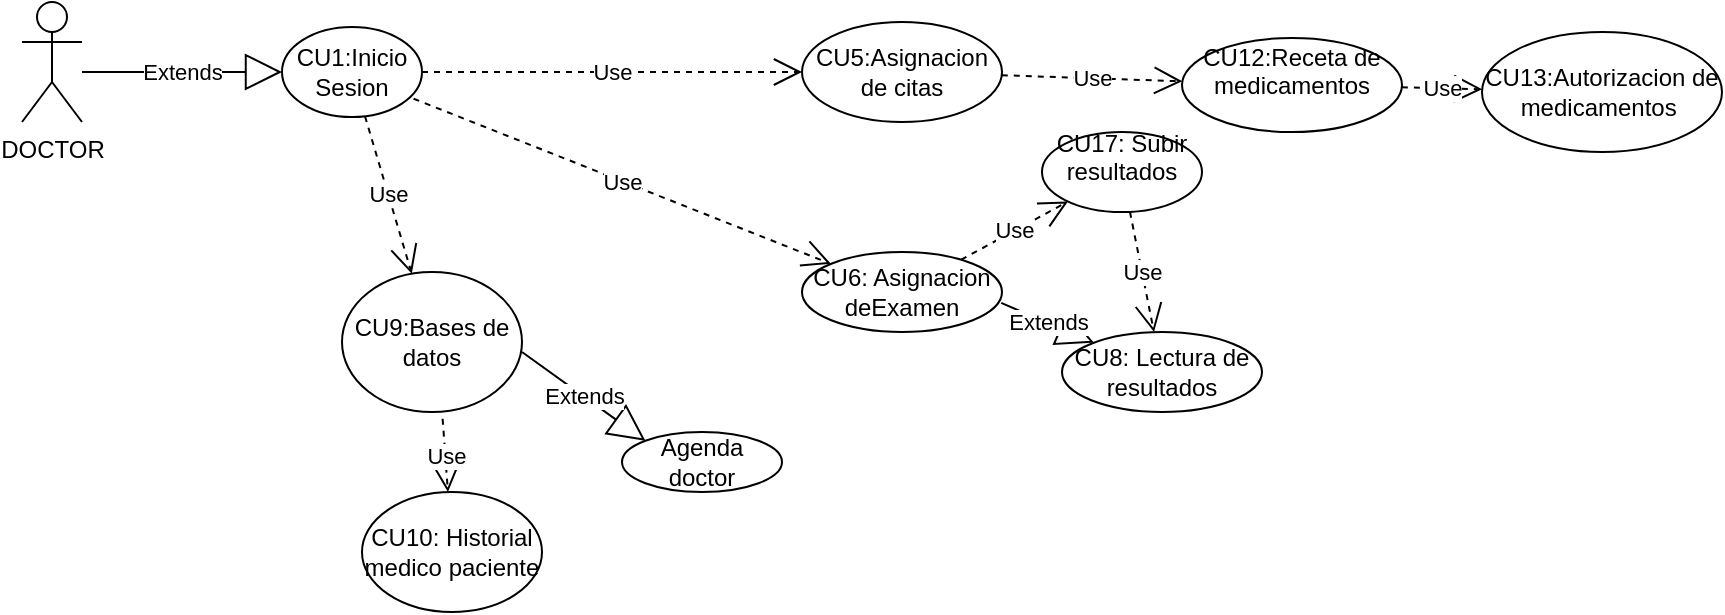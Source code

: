 <mxfile version="24.5.3" type="google">
  <diagram name="Doctor" id="FFYVuZrISYTFPhVnSGJh">
    <mxGraphModel grid="1" page="1" gridSize="10" guides="1" tooltips="1" connect="1" arrows="1" fold="1" pageScale="1" pageWidth="200000" pageHeight="200000" math="0" shadow="0">
      <root>
        <mxCell id="Q4glN3iVvKNpuo2n6neO-0" />
        <mxCell id="Q4glN3iVvKNpuo2n6neO-1" parent="Q4glN3iVvKNpuo2n6neO-0" />
        <mxCell id="Q4glN3iVvKNpuo2n6neO-2" value="&lt;font style=&quot;vertical-align: inherit;&quot;&gt;&lt;font style=&quot;vertical-align: inherit;&quot;&gt;DOCTOR&lt;/font&gt;&lt;/font&gt;" style="shape=umlActor;verticalLabelPosition=bottom;verticalAlign=top;html=1;" vertex="1" parent="Q4glN3iVvKNpuo2n6neO-1">
          <mxGeometry x="40" y="335" width="30" height="60" as="geometry" />
        </mxCell>
        <mxCell id="Q4glN3iVvKNpuo2n6neO-3" value="CU1:Inicio Sesion" style="ellipse;whiteSpace=wrap;html=1;" vertex="1" parent="Q4glN3iVvKNpuo2n6neO-1">
          <mxGeometry x="170" y="347.5" width="70" height="45" as="geometry" />
        </mxCell>
        <mxCell id="Q4glN3iVvKNpuo2n6neO-9" value="CU5:Asignacion de citas" style="ellipse;whiteSpace=wrap;html=1;" vertex="1" parent="Q4glN3iVvKNpuo2n6neO-1">
          <mxGeometry x="430" y="345" width="100" height="50" as="geometry" />
        </mxCell>
        <mxCell id="Q4glN3iVvKNpuo2n6neO-10" value="Extends" style="endArrow=block;endSize=16;endFill=0;html=1;rounded=0;" edge="1" parent="Q4glN3iVvKNpuo2n6neO-1">
          <mxGeometry width="160" relative="1" as="geometry">
            <mxPoint x="70" y="370" as="sourcePoint" />
            <mxPoint x="170" y="370" as="targetPoint" />
          </mxGeometry>
        </mxCell>
        <mxCell id="Q4glN3iVvKNpuo2n6neO-11" value="Use" style="endArrow=open;endSize=12;dashed=1;html=1;rounded=0;" edge="1" parent="Q4glN3iVvKNpuo2n6neO-1" source="Q4glN3iVvKNpuo2n6neO-3" target="Q4glN3iVvKNpuo2n6neO-9">
          <mxGeometry width="160" relative="1" as="geometry">
            <mxPoint x="240" y="370" as="sourcePoint" />
            <mxPoint x="280" y="370" as="targetPoint" />
          </mxGeometry>
        </mxCell>
        <mxCell id="Q4glN3iVvKNpuo2n6neO-13" value="Use" style="endArrow=open;endSize=12;dashed=1;html=1;rounded=0;exitX=0.94;exitY=0.797;exitDx=0;exitDy=0;exitPerimeter=0;" edge="1" parent="Q4glN3iVvKNpuo2n6neO-1" source="Q4glN3iVvKNpuo2n6neO-3" target="Q4glN3iVvKNpuo2n6neO-18">
          <mxGeometry width="160" relative="1" as="geometry">
            <mxPoint x="220" y="400" as="sourcePoint" />
            <mxPoint x="300.64" y="425.44" as="targetPoint" />
          </mxGeometry>
        </mxCell>
        <mxCell id="Q4glN3iVvKNpuo2n6neO-14" value="CU8: Lectura de resultados" style="ellipse;whiteSpace=wrap;html=1;" vertex="1" parent="Q4glN3iVvKNpuo2n6neO-1">
          <mxGeometry x="560" y="500" width="100" height="40" as="geometry" />
        </mxCell>
        <mxCell id="Q4glN3iVvKNpuo2n6neO-18" value="CU6: Asignacion deExamen" style="ellipse;whiteSpace=wrap;html=1;" vertex="1" parent="Q4glN3iVvKNpuo2n6neO-1">
          <mxGeometry x="430" y="460" width="100" height="40" as="geometry" />
        </mxCell>
        <mxCell id="Q4glN3iVvKNpuo2n6neO-20" value="Extends" style="endArrow=block;endSize=16;endFill=0;html=1;rounded=0;exitX=0.996;exitY=0.636;exitDx=0;exitDy=0;exitPerimeter=0;" edge="1" parent="Q4glN3iVvKNpuo2n6neO-1" source="Q4glN3iVvKNpuo2n6neO-18" target="Q4glN3iVvKNpuo2n6neO-14">
          <mxGeometry width="160" relative="1" as="geometry">
            <mxPoint x="400" y="520" as="sourcePoint" />
            <mxPoint x="560" y="520" as="targetPoint" />
          </mxGeometry>
        </mxCell>
        <mxCell id="Q4glN3iVvKNpuo2n6neO-21" value="CU9:Bases de datos" style="ellipse;whiteSpace=wrap;html=1;" vertex="1" parent="Q4glN3iVvKNpuo2n6neO-1">
          <mxGeometry x="200" y="470" width="90" height="70" as="geometry" />
        </mxCell>
        <mxCell id="Q4glN3iVvKNpuo2n6neO-22" value="Use" style="endArrow=open;endSize=12;dashed=1;html=1;rounded=0;" edge="1" parent="Q4glN3iVvKNpuo2n6neO-1" source="Q4glN3iVvKNpuo2n6neO-3" target="Q4glN3iVvKNpuo2n6neO-21">
          <mxGeometry width="160" relative="1" as="geometry">
            <mxPoint x="70" y="519.66" as="sourcePoint" />
            <mxPoint x="230" y="519.66" as="targetPoint" />
          </mxGeometry>
        </mxCell>
        <mxCell id="Q4glN3iVvKNpuo2n6neO-23" value="CU10: Historial medico paciente" style="ellipse;whiteSpace=wrap;html=1;" vertex="1" parent="Q4glN3iVvKNpuo2n6neO-1">
          <mxGeometry x="210" y="580" width="90" height="60" as="geometry" />
        </mxCell>
        <mxCell id="Q4glN3iVvKNpuo2n6neO-24" value="Use" style="endArrow=open;endSize=12;dashed=1;html=1;rounded=0;exitX=0.559;exitY=1.048;exitDx=0;exitDy=0;exitPerimeter=0;" edge="1" parent="Q4glN3iVvKNpuo2n6neO-1" source="Q4glN3iVvKNpuo2n6neO-21" target="Q4glN3iVvKNpuo2n6neO-23">
          <mxGeometry width="160" relative="1" as="geometry">
            <mxPoint x="260" y="550" as="sourcePoint" />
            <mxPoint x="420" y="550" as="targetPoint" />
          </mxGeometry>
        </mxCell>
        <mxCell id="Q4glN3iVvKNpuo2n6neO-27" value="CU12:Receta de medicamentos&lt;div&gt;&lt;br&gt;&lt;/div&gt;" style="ellipse;whiteSpace=wrap;html=1;" vertex="1" parent="Q4glN3iVvKNpuo2n6neO-1">
          <mxGeometry x="620" y="353" width="110" height="47" as="geometry" />
        </mxCell>
        <mxCell id="Q4glN3iVvKNpuo2n6neO-28" value="Use" style="endArrow=open;endSize=12;dashed=1;html=1;rounded=0;" edge="1" parent="Q4glN3iVvKNpuo2n6neO-1" source="Q4glN3iVvKNpuo2n6neO-9" target="Q4glN3iVvKNpuo2n6neO-27">
          <mxGeometry width="160" relative="1" as="geometry">
            <mxPoint x="530" y="370" as="sourcePoint" />
            <mxPoint x="680" y="310" as="targetPoint" />
          </mxGeometry>
        </mxCell>
        <mxCell id="Q4glN3iVvKNpuo2n6neO-29" value="CU13:Autorizacion de medicamentos&amp;nbsp;" style="ellipse;whiteSpace=wrap;html=1;" vertex="1" parent="Q4glN3iVvKNpuo2n6neO-1">
          <mxGeometry x="770" y="350" width="120" height="60" as="geometry" />
        </mxCell>
        <mxCell id="Q4glN3iVvKNpuo2n6neO-30" value="Use" style="endArrow=open;endSize=12;dashed=1;html=1;rounded=0;" edge="1" parent="Q4glN3iVvKNpuo2n6neO-1" source="Q4glN3iVvKNpuo2n6neO-27" target="Q4glN3iVvKNpuo2n6neO-29">
          <mxGeometry width="160" relative="1" as="geometry">
            <mxPoint x="690" y="440" as="sourcePoint" />
            <mxPoint x="850" y="440" as="targetPoint" />
          </mxGeometry>
        </mxCell>
        <mxCell id="Q4glN3iVvKNpuo2n6neO-37" value="CU17: Subir resultados&lt;div&gt;&lt;br&gt;&lt;/div&gt;" style="ellipse;whiteSpace=wrap;html=1;" vertex="1" parent="Q4glN3iVvKNpuo2n6neO-1">
          <mxGeometry x="550" y="400" width="80" height="40" as="geometry" />
        </mxCell>
        <mxCell id="Q4glN3iVvKNpuo2n6neO-38" value="Use" style="endArrow=open;endSize=12;dashed=1;html=1;rounded=0;" edge="1" parent="Q4glN3iVvKNpuo2n6neO-1" source="Q4glN3iVvKNpuo2n6neO-18" target="Q4glN3iVvKNpuo2n6neO-37">
          <mxGeometry width="160" relative="1" as="geometry">
            <mxPoint x="480" y="460" as="sourcePoint" />
            <mxPoint x="640" y="460" as="targetPoint" />
          </mxGeometry>
        </mxCell>
        <mxCell id="Q4glN3iVvKNpuo2n6neO-39" value="Use" style="endArrow=open;endSize=12;dashed=1;html=1;rounded=0;" edge="1" parent="Q4glN3iVvKNpuo2n6neO-1" source="Q4glN3iVvKNpuo2n6neO-37" target="Q4glN3iVvKNpuo2n6neO-14">
          <mxGeometry width="160" relative="1" as="geometry">
            <mxPoint x="640" y="460" as="sourcePoint" />
            <mxPoint x="800" y="460" as="targetPoint" />
          </mxGeometry>
        </mxCell>
        <mxCell id="3aS7QNv1p8n4nwQDoTD7-0" value="Agenda doctor" style="ellipse;whiteSpace=wrap;html=1;" vertex="1" parent="Q4glN3iVvKNpuo2n6neO-1">
          <mxGeometry x="340" y="550" width="80" height="30" as="geometry" />
        </mxCell>
        <mxCell id="JweaTmwqVTBMnrEeE_Z3-0" value="Extends" style="endArrow=block;endSize=16;endFill=0;html=1;rounded=0;entryX=0;entryY=0;entryDx=0;entryDy=0;" edge="1" parent="Q4glN3iVvKNpuo2n6neO-1" target="3aS7QNv1p8n4nwQDoTD7-0">
          <mxGeometry width="160" relative="1" as="geometry">
            <mxPoint x="290" y="510" as="sourcePoint" />
            <mxPoint x="450" y="510" as="targetPoint" />
          </mxGeometry>
        </mxCell>
      </root>
    </mxGraphModel>
  </diagram>
</mxfile>
